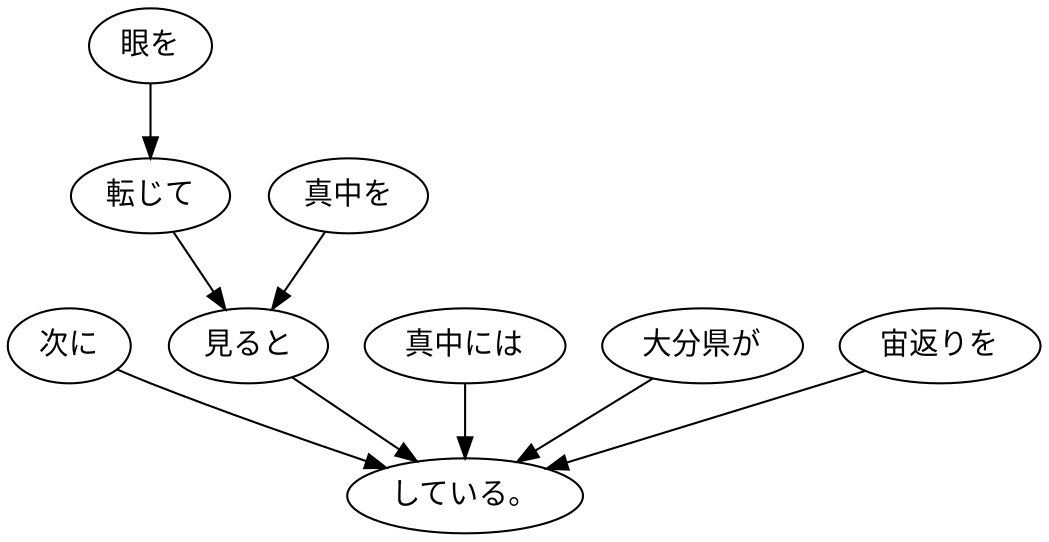 digraph graph6569 {
	node0 [label="次に"];
	node1 [label="眼を"];
	node2 [label="転じて"];
	node3 [label="真中を"];
	node4 [label="見ると"];
	node5 [label="真中には"];
	node6 [label="大分県が"];
	node7 [label="宙返りを"];
	node8 [label="している。"];
	node0 -> node8;
	node1 -> node2;
	node2 -> node4;
	node3 -> node4;
	node4 -> node8;
	node5 -> node8;
	node6 -> node8;
	node7 -> node8;
}
